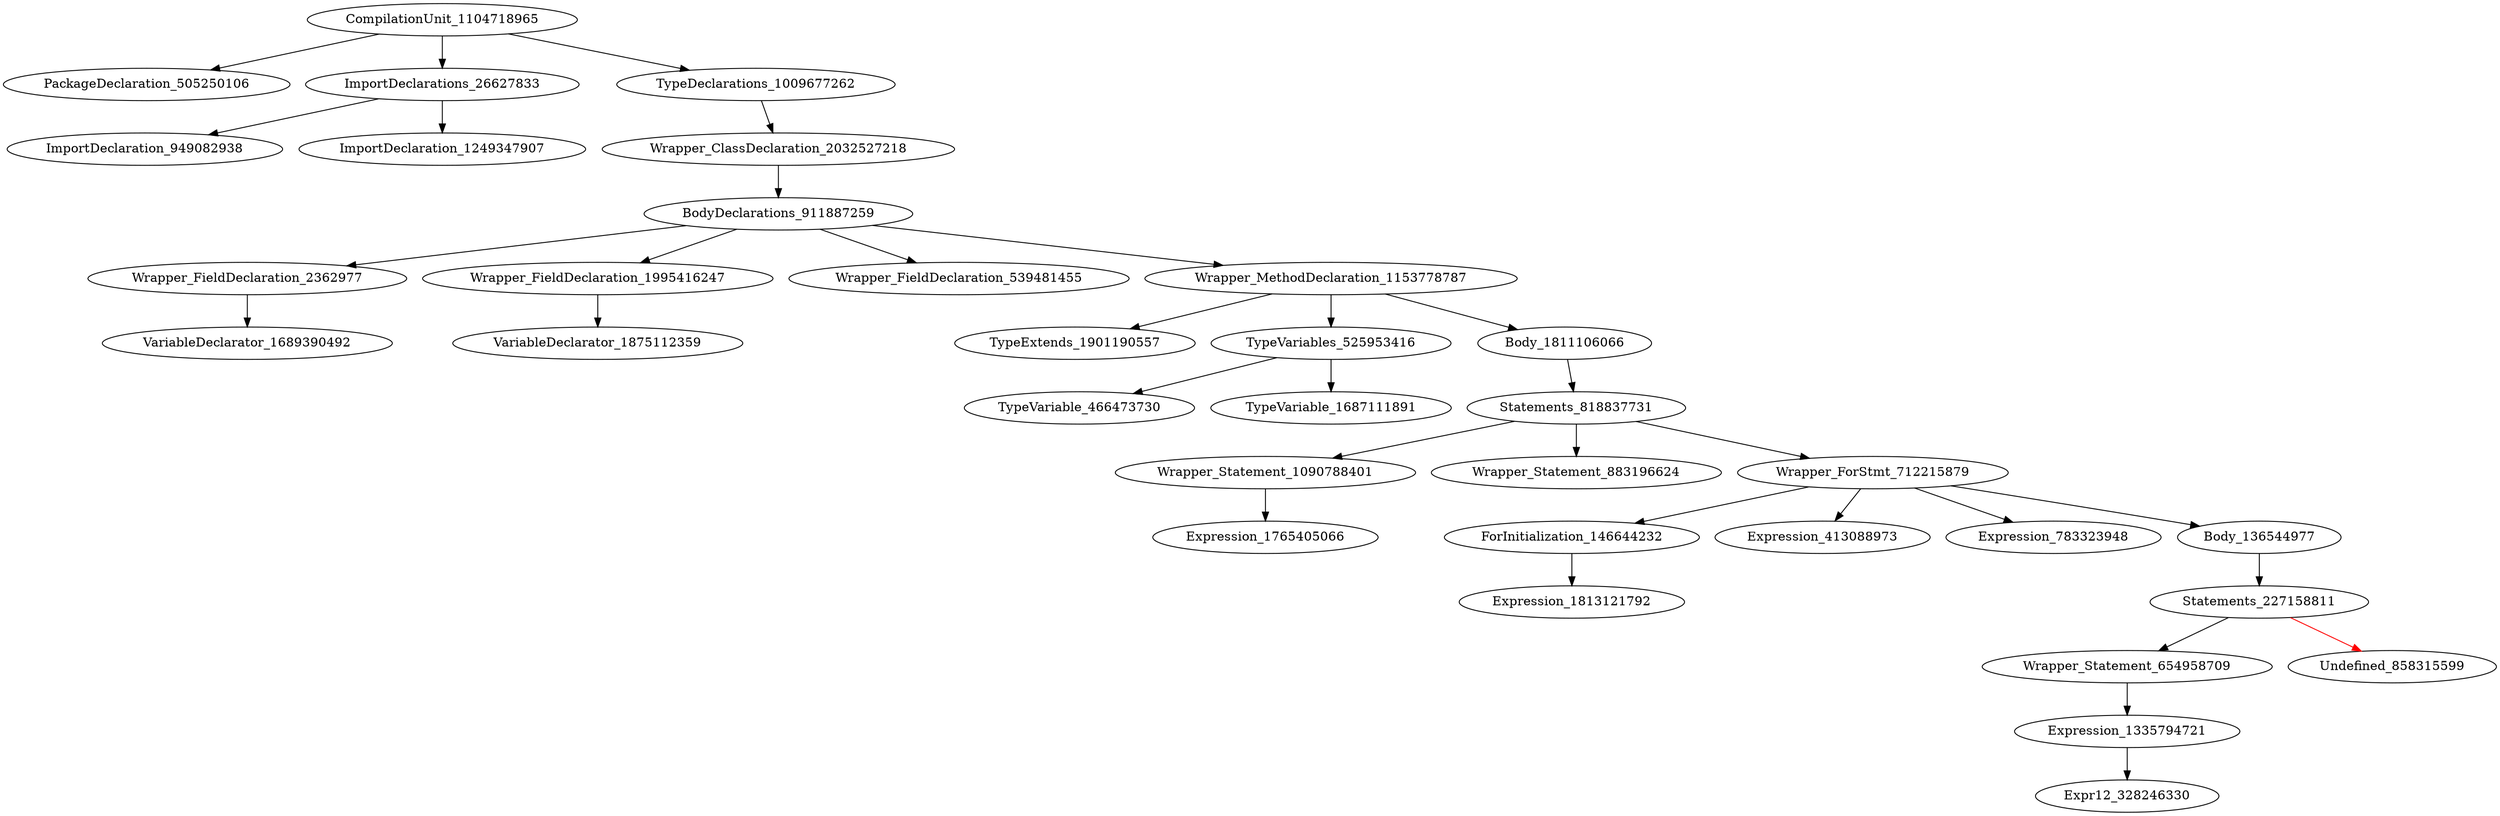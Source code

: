 digraph {
CompilationUnit_1104718965 -> PackageDeclaration_505250106
CompilationUnit_1104718965 -> ImportDeclarations_26627833
CompilationUnit_1104718965 -> TypeDeclarations_1009677262
ImportDeclarations_26627833 -> ImportDeclaration_949082938
ImportDeclarations_26627833 -> ImportDeclaration_1249347907
TypeDeclarations_1009677262 -> Wrapper_ClassDeclaration_2032527218
Wrapper_ClassDeclaration_2032527218 -> BodyDeclarations_911887259
BodyDeclarations_911887259 -> Wrapper_FieldDeclaration_2362977
BodyDeclarations_911887259 -> Wrapper_FieldDeclaration_1995416247
BodyDeclarations_911887259 -> Wrapper_FieldDeclaration_539481455
BodyDeclarations_911887259 -> Wrapper_MethodDeclaration_1153778787
Wrapper_FieldDeclaration_2362977 -> VariableDeclarator_1689390492
Wrapper_FieldDeclaration_1995416247 -> VariableDeclarator_1875112359
Wrapper_MethodDeclaration_1153778787 -> TypeExtends_1901190557
Wrapper_MethodDeclaration_1153778787 -> TypeVariables_525953416
Wrapper_MethodDeclaration_1153778787 -> Body_1811106066
TypeVariables_525953416 -> TypeVariable_466473730
TypeVariables_525953416 -> TypeVariable_1687111891
Body_1811106066 -> Statements_818837731
Statements_818837731 -> Wrapper_Statement_1090788401
Statements_818837731 -> Wrapper_Statement_883196624
Statements_818837731 -> Wrapper_ForStmt_712215879
Wrapper_Statement_1090788401 -> Expression_1765405066
Wrapper_ForStmt_712215879 -> ForInitialization_146644232
Wrapper_ForStmt_712215879 -> Expression_413088973
Wrapper_ForStmt_712215879 -> Expression_783323948
Wrapper_ForStmt_712215879 -> Body_136544977
ForInitialization_146644232 -> Expression_1813121792
Body_136544977 -> Statements_227158811
Statements_227158811 -> Wrapper_Statement_654958709
Statements_227158811 -> Undefined_858315599 [color = red] 
Wrapper_Statement_654958709 -> Expression_1335794721
Expression_1335794721 -> Expr12_328246330
}